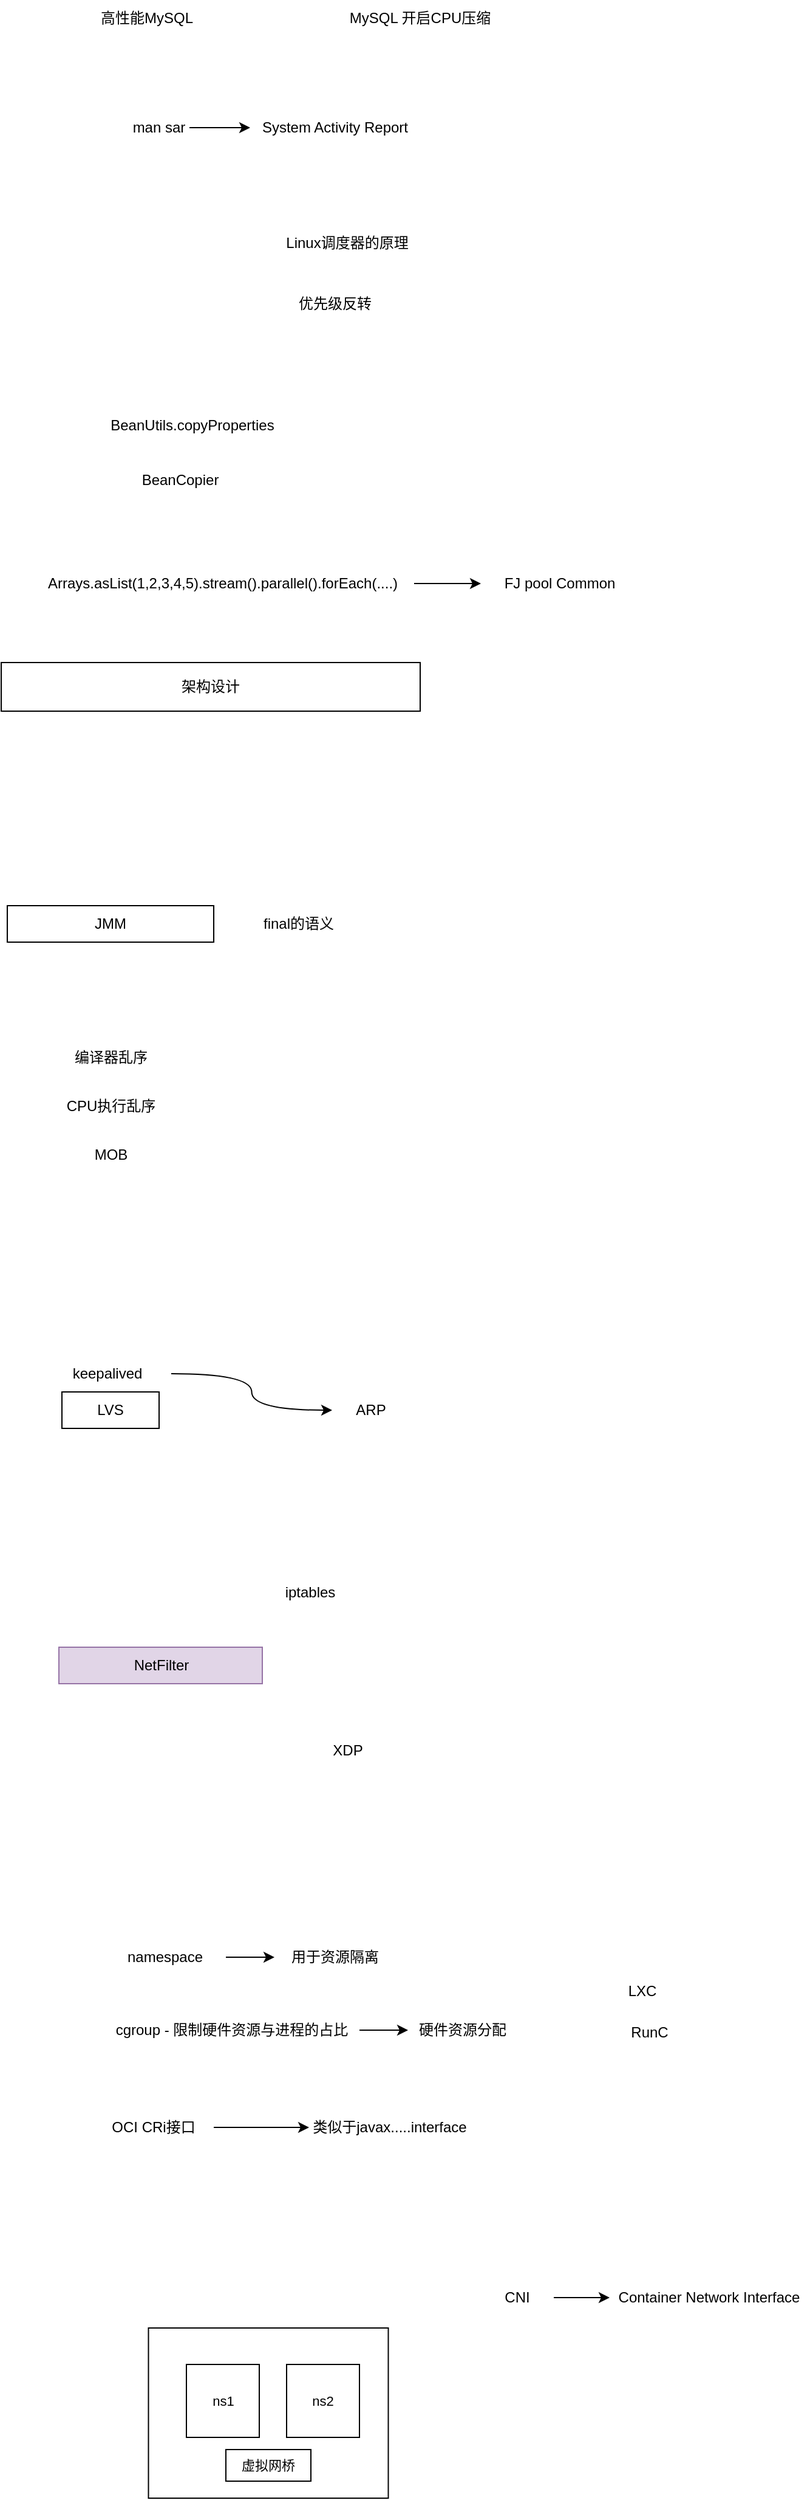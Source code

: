 <mxfile version="21.8.2" type="github">
  <diagram name="Page-1" id="ySpeJ933tSVOwGI5op4W">
    <mxGraphModel dx="1434" dy="765" grid="1" gridSize="10" guides="1" tooltips="1" connect="1" arrows="1" fold="1" page="1" pageScale="1" pageWidth="827" pageHeight="1169" math="0" shadow="0">
      <root>
        <mxCell id="0" />
        <mxCell id="1" parent="0" />
        <mxCell id="hAzrZ2i9WCDEqORPof9Y-35" value="" style="rounded=0;whiteSpace=wrap;html=1;fontFamily=Helvetica;fontSize=11;fontColor=default;" vertex="1" parent="1">
          <mxGeometry x="166.25" y="2090" width="197.5" height="140" as="geometry" />
        </mxCell>
        <mxCell id="hAzrZ2i9WCDEqORPof9Y-8" value="" style="edgeStyle=orthogonalEdgeStyle;rounded=0;orthogonalLoop=1;jettySize=auto;html=1;" edge="1" parent="1" source="OnRDwM-ZE7Nu3e7dxha8-1" target="hAzrZ2i9WCDEqORPof9Y-7">
          <mxGeometry relative="1" as="geometry" />
        </mxCell>
        <mxCell id="OnRDwM-ZE7Nu3e7dxha8-1" value="man sar" style="text;html=1;strokeColor=none;fillColor=none;align=center;verticalAlign=middle;whiteSpace=wrap;rounded=0;" parent="1" vertex="1">
          <mxGeometry x="150" y="270" width="50" height="20" as="geometry" />
        </mxCell>
        <mxCell id="OnRDwM-ZE7Nu3e7dxha8-2" value="高性能MySQL" style="text;html=1;strokeColor=none;fillColor=none;align=center;verticalAlign=middle;whiteSpace=wrap;rounded=0;" parent="1" vertex="1">
          <mxGeometry x="100" y="175" width="130" height="30" as="geometry" />
        </mxCell>
        <mxCell id="OnRDwM-ZE7Nu3e7dxha8-3" value="MySQL 开启CPU压缩" style="text;html=1;strokeColor=none;fillColor=none;align=center;verticalAlign=middle;whiteSpace=wrap;rounded=0;" parent="1" vertex="1">
          <mxGeometry x="330" y="175" width="120" height="30" as="geometry" />
        </mxCell>
        <mxCell id="OnRDwM-ZE7Nu3e7dxha8-4" value="优先级反转" style="text;html=1;strokeColor=none;fillColor=none;align=center;verticalAlign=middle;whiteSpace=wrap;rounded=0;" parent="1" vertex="1">
          <mxGeometry x="260" y="410" width="120" height="30" as="geometry" />
        </mxCell>
        <mxCell id="OnRDwM-ZE7Nu3e7dxha8-5" value="Linux调度器的原理" style="text;html=1;strokeColor=none;fillColor=none;align=center;verticalAlign=middle;whiteSpace=wrap;rounded=0;" parent="1" vertex="1">
          <mxGeometry x="270" y="360" width="120" height="30" as="geometry" />
        </mxCell>
        <mxCell id="hAzrZ2i9WCDEqORPof9Y-1" value="BeanUtils.copyProperties" style="text;html=1;strokeColor=none;fillColor=none;align=center;verticalAlign=middle;whiteSpace=wrap;rounded=0;" vertex="1" parent="1">
          <mxGeometry x="105" y="510" width="195" height="30" as="geometry" />
        </mxCell>
        <mxCell id="hAzrZ2i9WCDEqORPof9Y-3" value="BeanCopier" style="text;html=1;strokeColor=none;fillColor=none;align=center;verticalAlign=middle;whiteSpace=wrap;rounded=0;" vertex="1" parent="1">
          <mxGeometry x="115" y="555" width="155" height="30" as="geometry" />
        </mxCell>
        <mxCell id="hAzrZ2i9WCDEqORPof9Y-6" style="edgeStyle=orthogonalEdgeStyle;rounded=0;orthogonalLoop=1;jettySize=auto;html=1;" edge="1" parent="1" source="hAzrZ2i9WCDEqORPof9Y-4" target="hAzrZ2i9WCDEqORPof9Y-5">
          <mxGeometry relative="1" as="geometry" />
        </mxCell>
        <mxCell id="hAzrZ2i9WCDEqORPof9Y-4" value="Arrays.asList(1,2,3,4,5).stream().parallel().forEach(....)" style="text;html=1;strokeColor=none;fillColor=none;align=center;verticalAlign=middle;whiteSpace=wrap;rounded=0;" vertex="1" parent="1">
          <mxGeometry x="70" y="640" width="315" height="30" as="geometry" />
        </mxCell>
        <mxCell id="hAzrZ2i9WCDEqORPof9Y-5" value="FJ pool Common" style="text;html=1;strokeColor=none;fillColor=none;align=center;verticalAlign=middle;whiteSpace=wrap;rounded=0;" vertex="1" parent="1">
          <mxGeometry x="440" y="640" width="130" height="30" as="geometry" />
        </mxCell>
        <mxCell id="hAzrZ2i9WCDEqORPof9Y-7" value="System Activity Report" style="text;html=1;strokeColor=none;fillColor=none;align=center;verticalAlign=middle;whiteSpace=wrap;rounded=0;" vertex="1" parent="1">
          <mxGeometry x="250" y="270" width="140" height="20" as="geometry" />
        </mxCell>
        <mxCell id="hAzrZ2i9WCDEqORPof9Y-9" value="架构设计" style="rounded=0;whiteSpace=wrap;html=1;" vertex="1" parent="1">
          <mxGeometry x="45" y="720" width="345" height="40" as="geometry" />
        </mxCell>
        <mxCell id="hAzrZ2i9WCDEqORPof9Y-10" value="JMM" style="rounded=0;whiteSpace=wrap;html=1;" vertex="1" parent="1">
          <mxGeometry x="50" y="920" width="170" height="30" as="geometry" />
        </mxCell>
        <mxCell id="hAzrZ2i9WCDEqORPof9Y-11" value="final的语义" style="text;html=1;strokeColor=none;fillColor=none;align=center;verticalAlign=middle;whiteSpace=wrap;rounded=0;" vertex="1" parent="1">
          <mxGeometry x="250" y="920" width="80" height="30" as="geometry" />
        </mxCell>
        <mxCell id="hAzrZ2i9WCDEqORPof9Y-12" value="编译器乱序" style="text;html=1;strokeColor=none;fillColor=none;align=center;verticalAlign=middle;whiteSpace=wrap;rounded=0;" vertex="1" parent="1">
          <mxGeometry x="82.5" y="1030" width="105" height="30" as="geometry" />
        </mxCell>
        <mxCell id="hAzrZ2i9WCDEqORPof9Y-13" value="CPU执行乱序" style="text;html=1;strokeColor=none;fillColor=none;align=center;verticalAlign=middle;whiteSpace=wrap;rounded=0;" vertex="1" parent="1">
          <mxGeometry x="82.5" y="1070" width="105" height="30" as="geometry" />
        </mxCell>
        <mxCell id="hAzrZ2i9WCDEqORPof9Y-14" value="MOB" style="text;html=1;strokeColor=none;fillColor=none;align=center;verticalAlign=middle;whiteSpace=wrap;rounded=0;" vertex="1" parent="1">
          <mxGeometry x="82.5" y="1110" width="105" height="30" as="geometry" />
        </mxCell>
        <mxCell id="hAzrZ2i9WCDEqORPof9Y-15" value="LVS" style="rounded=0;whiteSpace=wrap;html=1;" vertex="1" parent="1">
          <mxGeometry x="95" y="1320" width="80" height="30" as="geometry" />
        </mxCell>
        <mxCell id="hAzrZ2i9WCDEqORPof9Y-18" style="edgeStyle=orthogonalEdgeStyle;rounded=0;orthogonalLoop=1;jettySize=auto;html=1;curved=1;" edge="1" parent="1" source="hAzrZ2i9WCDEqORPof9Y-16" target="hAzrZ2i9WCDEqORPof9Y-17">
          <mxGeometry relative="1" as="geometry" />
        </mxCell>
        <mxCell id="hAzrZ2i9WCDEqORPof9Y-16" value="keepalived" style="text;html=1;strokeColor=none;fillColor=none;align=center;verticalAlign=middle;whiteSpace=wrap;rounded=0;" vertex="1" parent="1">
          <mxGeometry x="80" y="1290" width="105" height="30" as="geometry" />
        </mxCell>
        <mxCell id="hAzrZ2i9WCDEqORPof9Y-17" value="ARP" style="text;html=1;strokeColor=none;fillColor=none;align=center;verticalAlign=middle;whiteSpace=wrap;rounded=0;" vertex="1" parent="1">
          <mxGeometry x="317.5" y="1320" width="62.5" height="30" as="geometry" />
        </mxCell>
        <mxCell id="hAzrZ2i9WCDEqORPof9Y-19" value="NetFilter" style="rounded=0;whiteSpace=wrap;html=1;fillColor=#e1d5e7;strokeColor=#9673a6;" vertex="1" parent="1">
          <mxGeometry x="92.5" y="1530" width="167.5" height="30" as="geometry" />
        </mxCell>
        <mxCell id="hAzrZ2i9WCDEqORPof9Y-20" value="iptables" style="text;html=1;strokeColor=none;fillColor=none;align=center;verticalAlign=middle;whiteSpace=wrap;rounded=0;" vertex="1" parent="1">
          <mxGeometry x="267.5" y="1470" width="62.5" height="30" as="geometry" />
        </mxCell>
        <mxCell id="hAzrZ2i9WCDEqORPof9Y-21" value="XDP" style="text;html=1;strokeColor=none;fillColor=none;align=center;verticalAlign=middle;whiteSpace=wrap;rounded=0;" vertex="1" parent="1">
          <mxGeometry x="313.75" y="1600" width="32.5" height="30" as="geometry" />
        </mxCell>
        <mxCell id="hAzrZ2i9WCDEqORPof9Y-29" value="" style="edgeStyle=orthogonalEdgeStyle;shape=connector;curved=1;rounded=0;orthogonalLoop=1;jettySize=auto;html=1;labelBackgroundColor=default;strokeColor=default;align=center;verticalAlign=middle;fontFamily=Helvetica;fontSize=11;fontColor=default;endArrow=classic;" edge="1" parent="1" source="hAzrZ2i9WCDEqORPof9Y-23" target="hAzrZ2i9WCDEqORPof9Y-28">
          <mxGeometry relative="1" as="geometry" />
        </mxCell>
        <mxCell id="hAzrZ2i9WCDEqORPof9Y-23" value="namespace" style="text;html=1;strokeColor=none;fillColor=none;align=center;verticalAlign=middle;whiteSpace=wrap;rounded=0;" vertex="1" parent="1">
          <mxGeometry x="130" y="1770" width="100" height="30" as="geometry" />
        </mxCell>
        <mxCell id="hAzrZ2i9WCDEqORPof9Y-26" value="" style="edgeStyle=orthogonalEdgeStyle;shape=connector;curved=1;rounded=0;orthogonalLoop=1;jettySize=auto;html=1;labelBackgroundColor=default;strokeColor=default;align=center;verticalAlign=middle;fontFamily=Helvetica;fontSize=11;fontColor=default;endArrow=classic;" edge="1" parent="1" source="hAzrZ2i9WCDEqORPof9Y-24" target="hAzrZ2i9WCDEqORPof9Y-25">
          <mxGeometry relative="1" as="geometry" />
        </mxCell>
        <mxCell id="hAzrZ2i9WCDEqORPof9Y-24" value="cgroup - 限制硬件资源与进程的占比" style="text;html=1;strokeColor=none;fillColor=none;align=center;verticalAlign=middle;whiteSpace=wrap;rounded=0;" vertex="1" parent="1">
          <mxGeometry x="130" y="1830" width="210" height="30" as="geometry" />
        </mxCell>
        <mxCell id="hAzrZ2i9WCDEqORPof9Y-25" value="硬件资源分配" style="text;html=1;strokeColor=none;fillColor=none;align=center;verticalAlign=middle;whiteSpace=wrap;rounded=0;" vertex="1" parent="1">
          <mxGeometry x="380" y="1830" width="90" height="30" as="geometry" />
        </mxCell>
        <mxCell id="hAzrZ2i9WCDEqORPof9Y-27" value="LXC" style="text;html=1;strokeColor=none;fillColor=none;align=center;verticalAlign=middle;whiteSpace=wrap;rounded=0;" vertex="1" parent="1">
          <mxGeometry x="540" y="1800" width="66" height="26" as="geometry" />
        </mxCell>
        <mxCell id="hAzrZ2i9WCDEqORPof9Y-28" value="用于资源隔离" style="text;html=1;strokeColor=none;fillColor=none;align=center;verticalAlign=middle;whiteSpace=wrap;rounded=0;" vertex="1" parent="1">
          <mxGeometry x="270" y="1770" width="100" height="30" as="geometry" />
        </mxCell>
        <mxCell id="hAzrZ2i9WCDEqORPof9Y-33" value="" style="edgeStyle=orthogonalEdgeStyle;shape=connector;curved=1;rounded=0;orthogonalLoop=1;jettySize=auto;html=1;labelBackgroundColor=default;strokeColor=default;align=center;verticalAlign=middle;fontFamily=Helvetica;fontSize=11;fontColor=default;endArrow=classic;" edge="1" parent="1" source="hAzrZ2i9WCDEqORPof9Y-31" target="hAzrZ2i9WCDEqORPof9Y-32">
          <mxGeometry relative="1" as="geometry" />
        </mxCell>
        <mxCell id="hAzrZ2i9WCDEqORPof9Y-31" value="OCI CRi接口" style="text;html=1;strokeColor=none;fillColor=none;align=center;verticalAlign=middle;whiteSpace=wrap;rounded=0;" vertex="1" parent="1">
          <mxGeometry x="119.5" y="1910" width="100.5" height="30" as="geometry" />
        </mxCell>
        <mxCell id="hAzrZ2i9WCDEqORPof9Y-32" value="类似于javax.....interface" style="text;html=1;strokeColor=none;fillColor=none;align=center;verticalAlign=middle;whiteSpace=wrap;rounded=0;" vertex="1" parent="1">
          <mxGeometry x="298.5" y="1910" width="131.5" height="30" as="geometry" />
        </mxCell>
        <mxCell id="hAzrZ2i9WCDEqORPof9Y-34" value="虚拟网桥" style="rounded=0;whiteSpace=wrap;html=1;fontFamily=Helvetica;fontSize=11;fontColor=default;" vertex="1" parent="1">
          <mxGeometry x="230" y="2190" width="70" height="26" as="geometry" />
        </mxCell>
        <mxCell id="hAzrZ2i9WCDEqORPof9Y-36" value="ns1" style="rounded=0;whiteSpace=wrap;html=1;fontFamily=Helvetica;fontSize=11;fontColor=default;" vertex="1" parent="1">
          <mxGeometry x="197.5" y="2120" width="60" height="60" as="geometry" />
        </mxCell>
        <mxCell id="hAzrZ2i9WCDEqORPof9Y-37" value="ns2" style="rounded=0;whiteSpace=wrap;html=1;fontFamily=Helvetica;fontSize=11;fontColor=default;" vertex="1" parent="1">
          <mxGeometry x="280" y="2120" width="60" height="60" as="geometry" />
        </mxCell>
        <mxCell id="hAzrZ2i9WCDEqORPof9Y-40" value="" style="edgeStyle=orthogonalEdgeStyle;shape=connector;curved=1;rounded=0;orthogonalLoop=1;jettySize=auto;html=1;labelBackgroundColor=default;strokeColor=default;align=center;verticalAlign=middle;fontFamily=Helvetica;fontSize=11;fontColor=default;endArrow=classic;" edge="1" parent="1" source="hAzrZ2i9WCDEqORPof9Y-38" target="hAzrZ2i9WCDEqORPof9Y-39">
          <mxGeometry relative="1" as="geometry" />
        </mxCell>
        <mxCell id="hAzrZ2i9WCDEqORPof9Y-38" value="CNI" style="text;html=1;strokeColor=none;fillColor=none;align=center;verticalAlign=middle;whiteSpace=wrap;rounded=0;" vertex="1" parent="1">
          <mxGeometry x="440" y="2050" width="60" height="30" as="geometry" />
        </mxCell>
        <mxCell id="hAzrZ2i9WCDEqORPof9Y-39" value="Container Network Interface" style="text;html=1;strokeColor=none;fillColor=none;align=center;verticalAlign=middle;whiteSpace=wrap;rounded=0;" vertex="1" parent="1">
          <mxGeometry x="546" y="2050" width="164" height="30" as="geometry" />
        </mxCell>
        <mxCell id="hAzrZ2i9WCDEqORPof9Y-41" value="RunC" style="text;html=1;strokeColor=none;fillColor=none;align=center;verticalAlign=middle;whiteSpace=wrap;rounded=0;" vertex="1" parent="1">
          <mxGeometry x="546" y="1834" width="66" height="26" as="geometry" />
        </mxCell>
      </root>
    </mxGraphModel>
  </diagram>
</mxfile>
